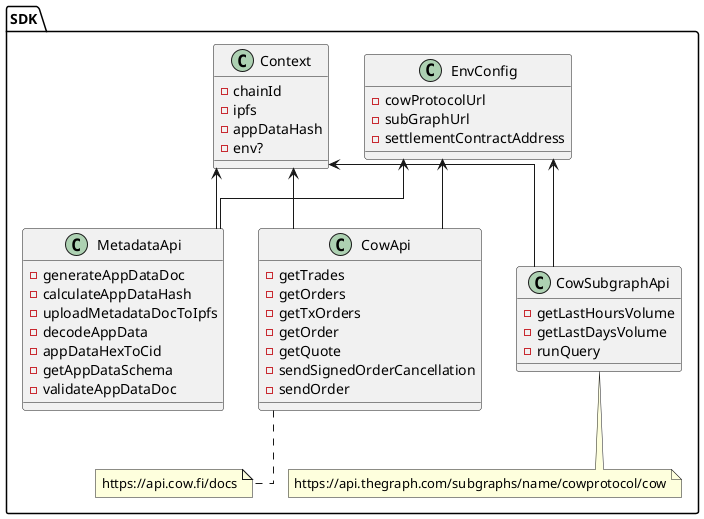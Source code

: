 @startuml
  skinparam linetype ortho

  namespace SDK {
    class EnvConfig {
        - cowProtocolUrl
        - subGraphUrl
        - settlementContractAddress
    }

    class Context {
      - chainId
      - ipfs
      - appDataHash
      - env?
    }

    class CowApi {
      - getTrades
      - getOrders
      - getTxOrders
      - getOrder
      - getQuote
      - sendSignedOrderCancellation
      - sendOrder
    }
    note bottom of CowApi
      https://api.cow.fi/docs
    end note

    class CowSubgraphApi {
      - getLastHoursVolume
      - getLastDaysVolume
      - runQuery
    }
    note bottom of CowSubgraphApi
      https://api.thegraph.com/subgraphs/name/cowprotocol/cow
    end note

    class MetadataApi {
      - generateAppDataDoc
      - calculateAppDataHash
      - uploadMetadataDocToIpfs
      - decodeAppData
      - appDataHexToCid
      - getAppDataSchema
      - validateAppDataDoc
    }

    Context <-- CowApi
    Context <-- CowSubgraphApi
    Context <-- MetadataApi

    EnvConfig <-- CowApi
    EnvConfig <-- CowSubgraphApi
    EnvConfig <-- MetadataApi
  }

@enduml
